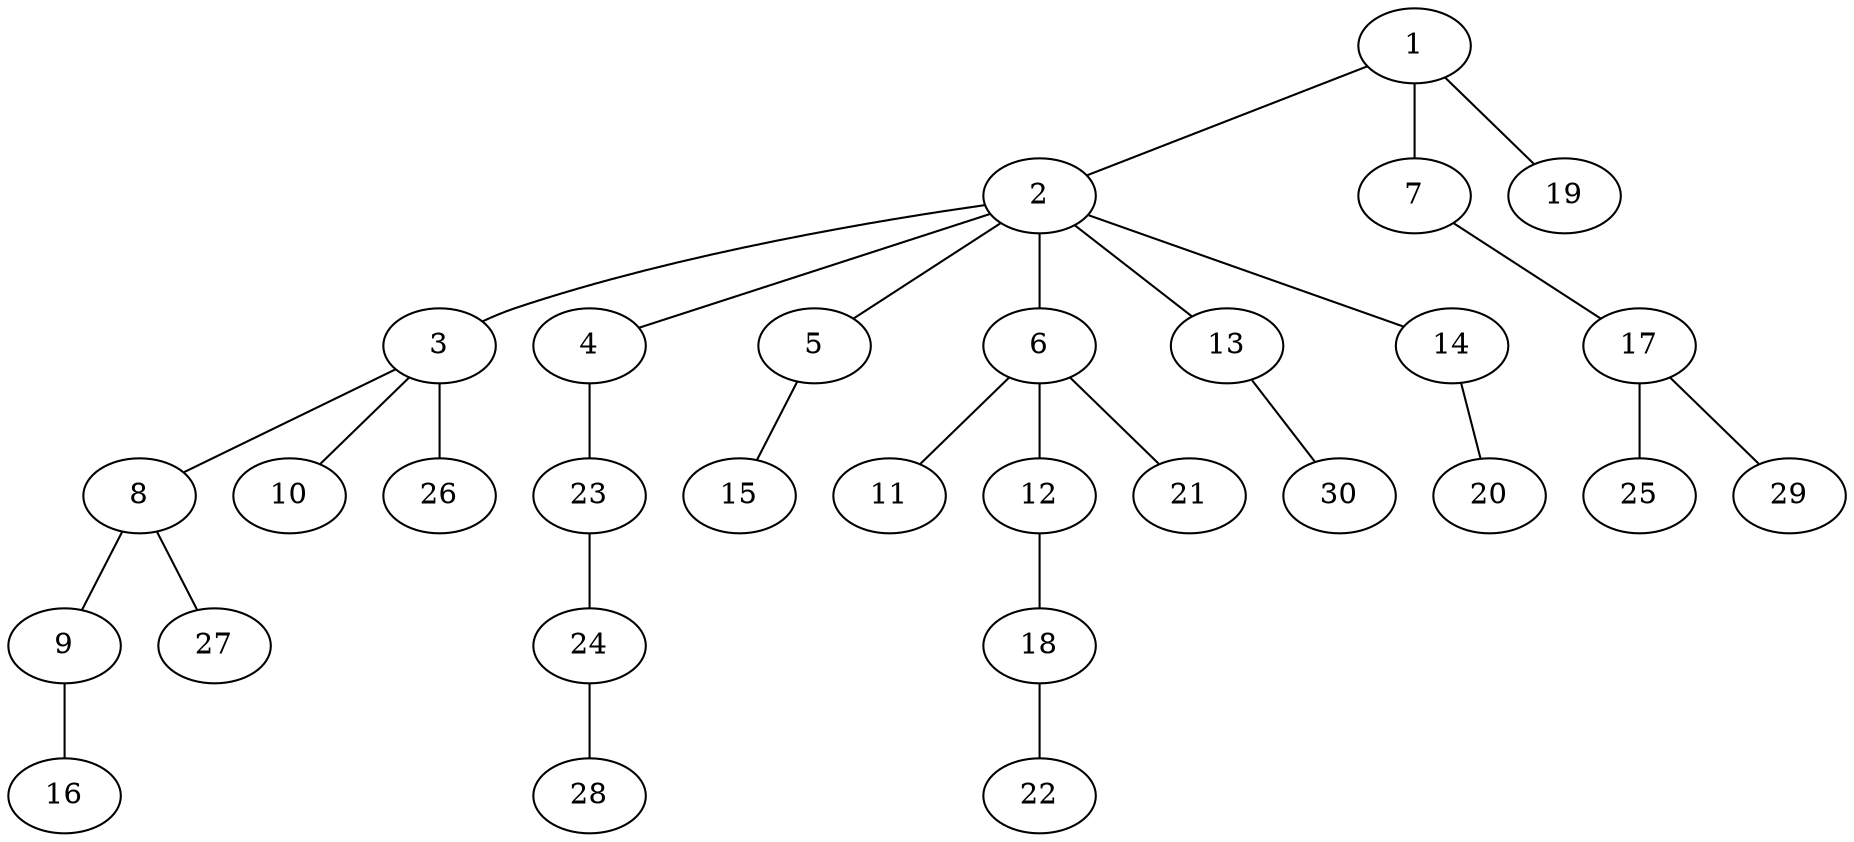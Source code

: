 graph graphname {1--2
1--7
1--19
2--3
2--4
2--5
2--6
2--13
2--14
3--8
3--10
3--26
4--23
5--15
6--11
6--12
6--21
7--17
8--9
8--27
9--16
12--18
13--30
14--20
17--25
17--29
18--22
23--24
24--28
}